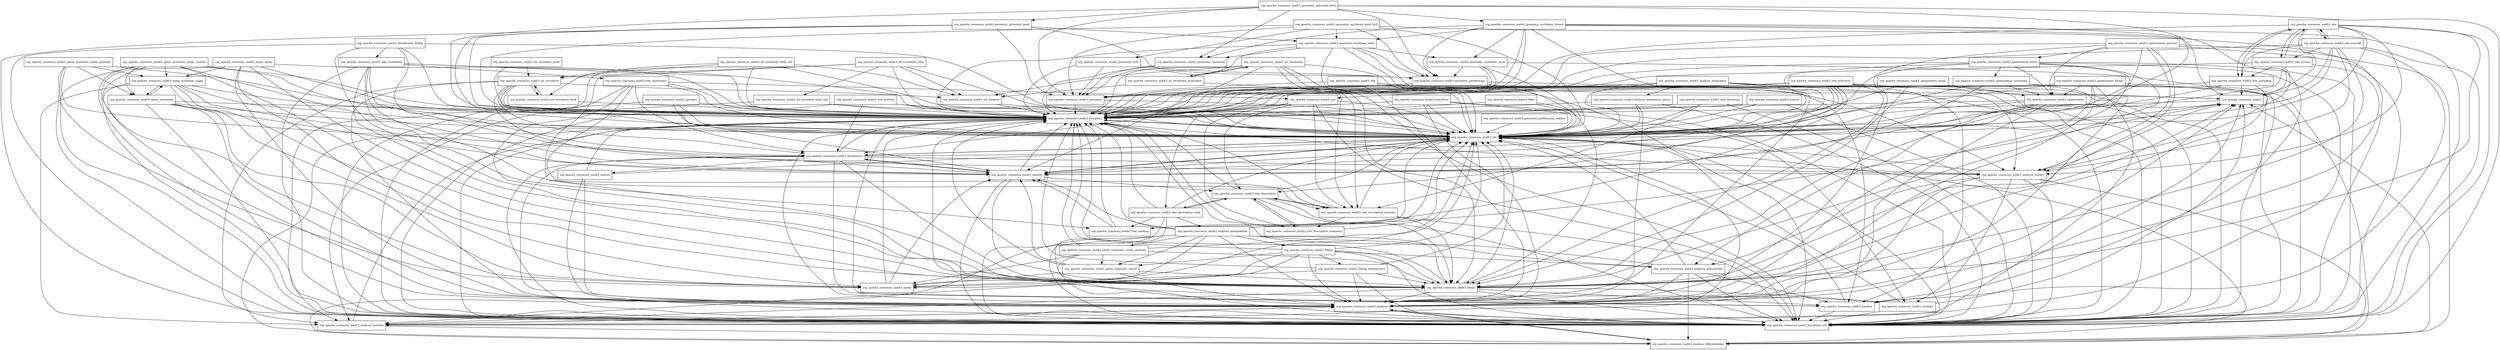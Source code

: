 digraph commons_math3_3_6_1_package_dependencies {
  node [shape = box, fontsize=10.0];
  org_apache_commons_math3 -> org_apache_commons_math3_exception;
  org_apache_commons_math3_analysis -> org_apache_commons_math3;
  org_apache_commons_math3_analysis -> org_apache_commons_math3_analysis_differentiation;
  org_apache_commons_math3_analysis -> org_apache_commons_math3_analysis_function;
  org_apache_commons_math3_analysis -> org_apache_commons_math3_exception;
  org_apache_commons_math3_analysis -> org_apache_commons_math3_exception_util;
  org_apache_commons_math3_analysis_differentiation -> org_apache_commons_math3;
  org_apache_commons_math3_analysis_differentiation -> org_apache_commons_math3_analysis;
  org_apache_commons_math3_analysis_differentiation -> org_apache_commons_math3_exception;
  org_apache_commons_math3_analysis_differentiation -> org_apache_commons_math3_util;
  org_apache_commons_math3_analysis_function -> org_apache_commons_math3_analysis;
  org_apache_commons_math3_analysis_function -> org_apache_commons_math3_analysis_differentiation;
  org_apache_commons_math3_analysis_function -> org_apache_commons_math3_exception;
  org_apache_commons_math3_analysis_function -> org_apache_commons_math3_util;
  org_apache_commons_math3_analysis_integration -> org_apache_commons_math3_analysis;
  org_apache_commons_math3_analysis_integration -> org_apache_commons_math3_analysis_integration_gauss;
  org_apache_commons_math3_analysis_integration -> org_apache_commons_math3_analysis_solvers;
  org_apache_commons_math3_analysis_integration -> org_apache_commons_math3_exception;
  org_apache_commons_math3_analysis_integration -> org_apache_commons_math3_exception_util;
  org_apache_commons_math3_analysis_integration -> org_apache_commons_math3_util;
  org_apache_commons_math3_analysis_integration_gauss -> org_apache_commons_math3_analysis;
  org_apache_commons_math3_analysis_integration_gauss -> org_apache_commons_math3_exception;
  org_apache_commons_math3_analysis_integration_gauss -> org_apache_commons_math3_exception_util;
  org_apache_commons_math3_analysis_integration_gauss -> org_apache_commons_math3_util;
  org_apache_commons_math3_analysis_interpolation -> org_apache_commons_math3;
  org_apache_commons_math3_analysis_interpolation -> org_apache_commons_math3_analysis;
  org_apache_commons_math3_analysis_interpolation -> org_apache_commons_math3_analysis_differentiation;
  org_apache_commons_math3_analysis_interpolation -> org_apache_commons_math3_analysis_polynomials;
  org_apache_commons_math3_analysis_interpolation -> org_apache_commons_math3_exception;
  org_apache_commons_math3_analysis_interpolation -> org_apache_commons_math3_exception_util;
  org_apache_commons_math3_analysis_interpolation -> org_apache_commons_math3_fitting;
  org_apache_commons_math3_analysis_interpolation -> org_apache_commons_math3_linear;
  org_apache_commons_math3_analysis_interpolation -> org_apache_commons_math3_optim;
  org_apache_commons_math3_analysis_interpolation -> org_apache_commons_math3_optim_nonlinear_vector;
  org_apache_commons_math3_analysis_interpolation -> org_apache_commons_math3_optim_nonlinear_vector_jacobian;
  org_apache_commons_math3_analysis_interpolation -> org_apache_commons_math3_random;
  org_apache_commons_math3_analysis_interpolation -> org_apache_commons_math3_util;
  org_apache_commons_math3_analysis_polynomials -> org_apache_commons_math3_analysis;
  org_apache_commons_math3_analysis_polynomials -> org_apache_commons_math3_analysis_differentiation;
  org_apache_commons_math3_analysis_polynomials -> org_apache_commons_math3_exception;
  org_apache_commons_math3_analysis_polynomials -> org_apache_commons_math3_exception_util;
  org_apache_commons_math3_analysis_polynomials -> org_apache_commons_math3_fraction;
  org_apache_commons_math3_analysis_polynomials -> org_apache_commons_math3_util;
  org_apache_commons_math3_analysis_solvers -> org_apache_commons_math3;
  org_apache_commons_math3_analysis_solvers -> org_apache_commons_math3_analysis;
  org_apache_commons_math3_analysis_solvers -> org_apache_commons_math3_analysis_differentiation;
  org_apache_commons_math3_analysis_solvers -> org_apache_commons_math3_analysis_polynomials;
  org_apache_commons_math3_analysis_solvers -> org_apache_commons_math3_complex;
  org_apache_commons_math3_analysis_solvers -> org_apache_commons_math3_exception;
  org_apache_commons_math3_analysis_solvers -> org_apache_commons_math3_exception_util;
  org_apache_commons_math3_analysis_solvers -> org_apache_commons_math3_util;
  org_apache_commons_math3_complex -> org_apache_commons_math3;
  org_apache_commons_math3_complex -> org_apache_commons_math3_exception;
  org_apache_commons_math3_complex -> org_apache_commons_math3_exception_util;
  org_apache_commons_math3_complex -> org_apache_commons_math3_util;
  org_apache_commons_math3_dfp -> org_apache_commons_math3;
  org_apache_commons_math3_dfp -> org_apache_commons_math3_analysis;
  org_apache_commons_math3_dfp -> org_apache_commons_math3_analysis_solvers;
  org_apache_commons_math3_dfp -> org_apache_commons_math3_exception;
  org_apache_commons_math3_dfp -> org_apache_commons_math3_util;
  org_apache_commons_math3_distribution -> org_apache_commons_math3;
  org_apache_commons_math3_distribution -> org_apache_commons_math3_analysis;
  org_apache_commons_math3_distribution -> org_apache_commons_math3_analysis_solvers;
  org_apache_commons_math3_distribution -> org_apache_commons_math3_exception;
  org_apache_commons_math3_distribution -> org_apache_commons_math3_exception_util;
  org_apache_commons_math3_distribution -> org_apache_commons_math3_fraction;
  org_apache_commons_math3_distribution -> org_apache_commons_math3_linear;
  org_apache_commons_math3_distribution -> org_apache_commons_math3_random;
  org_apache_commons_math3_distribution -> org_apache_commons_math3_special;
  org_apache_commons_math3_distribution -> org_apache_commons_math3_util;
  org_apache_commons_math3_distribution_fitting -> org_apache_commons_math3_distribution;
  org_apache_commons_math3_distribution_fitting -> org_apache_commons_math3_exception;
  org_apache_commons_math3_distribution_fitting -> org_apache_commons_math3_exception_util;
  org_apache_commons_math3_distribution_fitting -> org_apache_commons_math3_linear;
  org_apache_commons_math3_distribution_fitting -> org_apache_commons_math3_stat_correlation;
  org_apache_commons_math3_distribution_fitting -> org_apache_commons_math3_util;
  org_apache_commons_math3_exception -> org_apache_commons_math3_exception_util;
  org_apache_commons_math3_exception -> org_apache_commons_math3_util;
  org_apache_commons_math3_filter -> org_apache_commons_math3_exception;
  org_apache_commons_math3_filter -> org_apache_commons_math3_linear;
  org_apache_commons_math3_filter -> org_apache_commons_math3_util;
  org_apache_commons_math3_fitting -> org_apache_commons_math3_analysis;
  org_apache_commons_math3_fitting -> org_apache_commons_math3_analysis_function;
  org_apache_commons_math3_fitting -> org_apache_commons_math3_analysis_polynomials;
  org_apache_commons_math3_fitting -> org_apache_commons_math3_exception;
  org_apache_commons_math3_fitting -> org_apache_commons_math3_exception_util;
  org_apache_commons_math3_fitting -> org_apache_commons_math3_fitting_leastsquares;
  org_apache_commons_math3_fitting -> org_apache_commons_math3_linear;
  org_apache_commons_math3_fitting -> org_apache_commons_math3_optim;
  org_apache_commons_math3_fitting -> org_apache_commons_math3_optim_nonlinear_vector;
  org_apache_commons_math3_fitting -> org_apache_commons_math3_util;
  org_apache_commons_math3_fitting_leastsquares -> org_apache_commons_math3_analysis;
  org_apache_commons_math3_fitting_leastsquares -> org_apache_commons_math3_exception;
  org_apache_commons_math3_fitting_leastsquares -> org_apache_commons_math3_exception_util;
  org_apache_commons_math3_fitting_leastsquares -> org_apache_commons_math3_linear;
  org_apache_commons_math3_fitting_leastsquares -> org_apache_commons_math3_optim;
  org_apache_commons_math3_fitting_leastsquares -> org_apache_commons_math3_util;
  org_apache_commons_math3_fraction -> org_apache_commons_math3;
  org_apache_commons_math3_fraction -> org_apache_commons_math3_exception;
  org_apache_commons_math3_fraction -> org_apache_commons_math3_exception_util;
  org_apache_commons_math3_fraction -> org_apache_commons_math3_util;
  org_apache_commons_math3_genetics -> org_apache_commons_math3_exception;
  org_apache_commons_math3_genetics -> org_apache_commons_math3_exception_util;
  org_apache_commons_math3_genetics -> org_apache_commons_math3_random;
  org_apache_commons_math3_genetics -> org_apache_commons_math3_util;
  org_apache_commons_math3_geometry -> org_apache_commons_math3_exception;
  org_apache_commons_math3_geometry -> org_apache_commons_math3_util;
  org_apache_commons_math3_geometry_enclosing -> org_apache_commons_math3_exception;
  org_apache_commons_math3_geometry_enclosing -> org_apache_commons_math3_geometry;
  org_apache_commons_math3_geometry_euclidean_oned -> org_apache_commons_math3_exception;
  org_apache_commons_math3_geometry_euclidean_oned -> org_apache_commons_math3_exception_util;
  org_apache_commons_math3_geometry_euclidean_oned -> org_apache_commons_math3_geometry;
  org_apache_commons_math3_geometry_euclidean_oned -> org_apache_commons_math3_geometry_partitioning;
  org_apache_commons_math3_geometry_euclidean_oned -> org_apache_commons_math3_util;
  org_apache_commons_math3_geometry_euclidean_threed -> org_apache_commons_math3;
  org_apache_commons_math3_geometry_euclidean_threed -> org_apache_commons_math3_exception;
  org_apache_commons_math3_geometry_euclidean_threed -> org_apache_commons_math3_exception_util;
  org_apache_commons_math3_geometry_euclidean_threed -> org_apache_commons_math3_fraction;
  org_apache_commons_math3_geometry_euclidean_threed -> org_apache_commons_math3_geometry;
  org_apache_commons_math3_geometry_euclidean_threed -> org_apache_commons_math3_geometry_enclosing;
  org_apache_commons_math3_geometry_euclidean_threed -> org_apache_commons_math3_geometry_euclidean_oned;
  org_apache_commons_math3_geometry_euclidean_threed -> org_apache_commons_math3_geometry_euclidean_twod;
  org_apache_commons_math3_geometry_euclidean_threed -> org_apache_commons_math3_geometry_partitioning;
  org_apache_commons_math3_geometry_euclidean_threed -> org_apache_commons_math3_util;
  org_apache_commons_math3_geometry_euclidean_twod -> org_apache_commons_math3_exception;
  org_apache_commons_math3_geometry_euclidean_twod -> org_apache_commons_math3_exception_util;
  org_apache_commons_math3_geometry_euclidean_twod -> org_apache_commons_math3_fraction;
  org_apache_commons_math3_geometry_euclidean_twod -> org_apache_commons_math3_geometry;
  org_apache_commons_math3_geometry_euclidean_twod -> org_apache_commons_math3_geometry_enclosing;
  org_apache_commons_math3_geometry_euclidean_twod -> org_apache_commons_math3_geometry_euclidean_oned;
  org_apache_commons_math3_geometry_euclidean_twod -> org_apache_commons_math3_geometry_partitioning;
  org_apache_commons_math3_geometry_euclidean_twod -> org_apache_commons_math3_util;
  org_apache_commons_math3_geometry_euclidean_twod_hull -> org_apache_commons_math3_exception;
  org_apache_commons_math3_geometry_euclidean_twod_hull -> org_apache_commons_math3_exception_util;
  org_apache_commons_math3_geometry_euclidean_twod_hull -> org_apache_commons_math3_geometry;
  org_apache_commons_math3_geometry_euclidean_twod_hull -> org_apache_commons_math3_geometry_euclidean_twod;
  org_apache_commons_math3_geometry_euclidean_twod_hull -> org_apache_commons_math3_geometry_hull;
  org_apache_commons_math3_geometry_euclidean_twod_hull -> org_apache_commons_math3_geometry_partitioning;
  org_apache_commons_math3_geometry_euclidean_twod_hull -> org_apache_commons_math3_util;
  org_apache_commons_math3_geometry_hull -> org_apache_commons_math3_exception;
  org_apache_commons_math3_geometry_hull -> org_apache_commons_math3_geometry;
  org_apache_commons_math3_geometry_hull -> org_apache_commons_math3_geometry_partitioning;
  org_apache_commons_math3_geometry_partitioning -> org_apache_commons_math3_exception;
  org_apache_commons_math3_geometry_partitioning -> org_apache_commons_math3_exception_util;
  org_apache_commons_math3_geometry_partitioning -> org_apache_commons_math3_geometry;
  org_apache_commons_math3_geometry_partitioning -> org_apache_commons_math3_util;
  org_apache_commons_math3_geometry_partitioning_utilities -> org_apache_commons_math3_util;
  org_apache_commons_math3_geometry_spherical_oned -> org_apache_commons_math3_exception;
  org_apache_commons_math3_geometry_spherical_oned -> org_apache_commons_math3_exception_util;
  org_apache_commons_math3_geometry_spherical_oned -> org_apache_commons_math3_geometry;
  org_apache_commons_math3_geometry_spherical_oned -> org_apache_commons_math3_geometry_euclidean_twod;
  org_apache_commons_math3_geometry_spherical_oned -> org_apache_commons_math3_geometry_partitioning;
  org_apache_commons_math3_geometry_spherical_oned -> org_apache_commons_math3_util;
  org_apache_commons_math3_geometry_spherical_twod -> org_apache_commons_math3_exception;
  org_apache_commons_math3_geometry_spherical_twod -> org_apache_commons_math3_exception_util;
  org_apache_commons_math3_geometry_spherical_twod -> org_apache_commons_math3_geometry;
  org_apache_commons_math3_geometry_spherical_twod -> org_apache_commons_math3_geometry_enclosing;
  org_apache_commons_math3_geometry_spherical_twod -> org_apache_commons_math3_geometry_euclidean_threed;
  org_apache_commons_math3_geometry_spherical_twod -> org_apache_commons_math3_geometry_partitioning;
  org_apache_commons_math3_geometry_spherical_twod -> org_apache_commons_math3_geometry_spherical_oned;
  org_apache_commons_math3_geometry_spherical_twod -> org_apache_commons_math3_util;
  org_apache_commons_math3_linear -> org_apache_commons_math3;
  org_apache_commons_math3_linear -> org_apache_commons_math3_analysis;
  org_apache_commons_math3_linear -> org_apache_commons_math3_analysis_function;
  org_apache_commons_math3_linear -> org_apache_commons_math3_complex;
  org_apache_commons_math3_linear -> org_apache_commons_math3_exception;
  org_apache_commons_math3_linear -> org_apache_commons_math3_exception_util;
  org_apache_commons_math3_linear -> org_apache_commons_math3_fraction;
  org_apache_commons_math3_linear -> org_apache_commons_math3_util;
  org_apache_commons_math3_ml_clustering -> org_apache_commons_math3_exception;
  org_apache_commons_math3_ml_clustering -> org_apache_commons_math3_exception_util;
  org_apache_commons_math3_ml_clustering -> org_apache_commons_math3_linear;
  org_apache_commons_math3_ml_clustering -> org_apache_commons_math3_ml_clustering_evaluation;
  org_apache_commons_math3_ml_clustering -> org_apache_commons_math3_ml_distance;
  org_apache_commons_math3_ml_clustering -> org_apache_commons_math3_random;
  org_apache_commons_math3_ml_clustering -> org_apache_commons_math3_stat_descriptive_moment;
  org_apache_commons_math3_ml_clustering -> org_apache_commons_math3_util;
  org_apache_commons_math3_ml_clustering_evaluation -> org_apache_commons_math3_ml_clustering;
  org_apache_commons_math3_ml_clustering_evaluation -> org_apache_commons_math3_ml_distance;
  org_apache_commons_math3_ml_clustering_evaluation -> org_apache_commons_math3_stat_descriptive_moment;
  org_apache_commons_math3_ml_distance -> org_apache_commons_math3_exception;
  org_apache_commons_math3_ml_distance -> org_apache_commons_math3_util;
  org_apache_commons_math3_ml_neuralnet -> org_apache_commons_math3_analysis;
  org_apache_commons_math3_ml_neuralnet -> org_apache_commons_math3_analysis_function;
  org_apache_commons_math3_ml_neuralnet -> org_apache_commons_math3_distribution;
  org_apache_commons_math3_ml_neuralnet -> org_apache_commons_math3_exception;
  org_apache_commons_math3_ml_neuralnet -> org_apache_commons_math3_ml_distance;
  org_apache_commons_math3_ml_neuralnet -> org_apache_commons_math3_ml_neuralnet_twod;
  org_apache_commons_math3_ml_neuralnet -> org_apache_commons_math3_random;
  org_apache_commons_math3_ml_neuralnet -> org_apache_commons_math3_util;
  org_apache_commons_math3_ml_neuralnet_oned -> org_apache_commons_math3_exception;
  org_apache_commons_math3_ml_neuralnet_oned -> org_apache_commons_math3_ml_neuralnet;
  org_apache_commons_math3_ml_neuralnet_sofm -> org_apache_commons_math3_analysis_function;
  org_apache_commons_math3_ml_neuralnet_sofm -> org_apache_commons_math3_exception;
  org_apache_commons_math3_ml_neuralnet_sofm -> org_apache_commons_math3_linear;
  org_apache_commons_math3_ml_neuralnet_sofm -> org_apache_commons_math3_ml_distance;
  org_apache_commons_math3_ml_neuralnet_sofm -> org_apache_commons_math3_ml_neuralnet;
  org_apache_commons_math3_ml_neuralnet_sofm -> org_apache_commons_math3_ml_neuralnet_sofm_util;
  org_apache_commons_math3_ml_neuralnet_sofm -> org_apache_commons_math3_util;
  org_apache_commons_math3_ml_neuralnet_sofm_util -> org_apache_commons_math3_analysis_function;
  org_apache_commons_math3_ml_neuralnet_sofm_util -> org_apache_commons_math3_exception;
  org_apache_commons_math3_ml_neuralnet_sofm_util -> org_apache_commons_math3_util;
  org_apache_commons_math3_ml_neuralnet_twod -> org_apache_commons_math3_exception;
  org_apache_commons_math3_ml_neuralnet_twod -> org_apache_commons_math3_ml_neuralnet;
  org_apache_commons_math3_ml_neuralnet_twod_util -> org_apache_commons_math3_exception;
  org_apache_commons_math3_ml_neuralnet_twod_util -> org_apache_commons_math3_ml_distance;
  org_apache_commons_math3_ml_neuralnet_twod_util -> org_apache_commons_math3_ml_neuralnet;
  org_apache_commons_math3_ml_neuralnet_twod_util -> org_apache_commons_math3_ml_neuralnet_twod;
  org_apache_commons_math3_ml_neuralnet_twod_util -> org_apache_commons_math3_util;
  org_apache_commons_math3_ode -> org_apache_commons_math3;
  org_apache_commons_math3_ode -> org_apache_commons_math3_analysis_solvers;
  org_apache_commons_math3_ode -> org_apache_commons_math3_exception;
  org_apache_commons_math3_ode -> org_apache_commons_math3_exception_util;
  org_apache_commons_math3_ode -> org_apache_commons_math3_linear;
  org_apache_commons_math3_ode -> org_apache_commons_math3_ode_events;
  org_apache_commons_math3_ode -> org_apache_commons_math3_ode_nonstiff;
  org_apache_commons_math3_ode -> org_apache_commons_math3_ode_sampling;
  org_apache_commons_math3_ode -> org_apache_commons_math3_util;
  org_apache_commons_math3_ode_events -> org_apache_commons_math3;
  org_apache_commons_math3_ode_events -> org_apache_commons_math3_analysis;
  org_apache_commons_math3_ode_events -> org_apache_commons_math3_analysis_solvers;
  org_apache_commons_math3_ode_events -> org_apache_commons_math3_exception;
  org_apache_commons_math3_ode_events -> org_apache_commons_math3_ode;
  org_apache_commons_math3_ode_events -> org_apache_commons_math3_ode_sampling;
  org_apache_commons_math3_ode_events -> org_apache_commons_math3_util;
  org_apache_commons_math3_ode_nonstiff -> org_apache_commons_math3;
  org_apache_commons_math3_ode_nonstiff -> org_apache_commons_math3_analysis_solvers;
  org_apache_commons_math3_ode_nonstiff -> org_apache_commons_math3_exception;
  org_apache_commons_math3_ode_nonstiff -> org_apache_commons_math3_exception_util;
  org_apache_commons_math3_ode_nonstiff -> org_apache_commons_math3_fraction;
  org_apache_commons_math3_ode_nonstiff -> org_apache_commons_math3_linear;
  org_apache_commons_math3_ode_nonstiff -> org_apache_commons_math3_ode;
  org_apache_commons_math3_ode_nonstiff -> org_apache_commons_math3_ode_events;
  org_apache_commons_math3_ode_nonstiff -> org_apache_commons_math3_ode_sampling;
  org_apache_commons_math3_ode_nonstiff -> org_apache_commons_math3_util;
  org_apache_commons_math3_ode_sampling -> org_apache_commons_math3;
  org_apache_commons_math3_ode_sampling -> org_apache_commons_math3_exception;
  org_apache_commons_math3_ode_sampling -> org_apache_commons_math3_linear;
  org_apache_commons_math3_ode_sampling -> org_apache_commons_math3_ode;
  org_apache_commons_math3_ode_sampling -> org_apache_commons_math3_util;
  org_apache_commons_math3_optim -> org_apache_commons_math3_exception;
  org_apache_commons_math3_optim -> org_apache_commons_math3_random;
  org_apache_commons_math3_optim -> org_apache_commons_math3_util;
  org_apache_commons_math3_optim_linear -> org_apache_commons_math3_analysis;
  org_apache_commons_math3_optim_linear -> org_apache_commons_math3_exception;
  org_apache_commons_math3_optim_linear -> org_apache_commons_math3_exception_util;
  org_apache_commons_math3_optim_linear -> org_apache_commons_math3_linear;
  org_apache_commons_math3_optim_linear -> org_apache_commons_math3_optim;
  org_apache_commons_math3_optim_linear -> org_apache_commons_math3_optim_nonlinear_scalar;
  org_apache_commons_math3_optim_linear -> org_apache_commons_math3_util;
  org_apache_commons_math3_optim_nonlinear_scalar -> org_apache_commons_math3_analysis;
  org_apache_commons_math3_optim_nonlinear_scalar -> org_apache_commons_math3_analysis_function;
  org_apache_commons_math3_optim_nonlinear_scalar -> org_apache_commons_math3_exception;
  org_apache_commons_math3_optim_nonlinear_scalar -> org_apache_commons_math3_linear;
  org_apache_commons_math3_optim_nonlinear_scalar -> org_apache_commons_math3_optim;
  org_apache_commons_math3_optim_nonlinear_scalar -> org_apache_commons_math3_optim_univariate;
  org_apache_commons_math3_optim_nonlinear_scalar -> org_apache_commons_math3_random;
  org_apache_commons_math3_optim_nonlinear_scalar -> org_apache_commons_math3_util;
  org_apache_commons_math3_optim_nonlinear_scalar_gradient -> org_apache_commons_math3_analysis_solvers;
  org_apache_commons_math3_optim_nonlinear_scalar_gradient -> org_apache_commons_math3_exception;
  org_apache_commons_math3_optim_nonlinear_scalar_gradient -> org_apache_commons_math3_exception_util;
  org_apache_commons_math3_optim_nonlinear_scalar_gradient -> org_apache_commons_math3_optim;
  org_apache_commons_math3_optim_nonlinear_scalar_gradient -> org_apache_commons_math3_optim_nonlinear_scalar;
  org_apache_commons_math3_optim_nonlinear_scalar_gradient -> org_apache_commons_math3_optim_univariate;
  org_apache_commons_math3_optim_nonlinear_scalar_noderiv -> org_apache_commons_math3_analysis;
  org_apache_commons_math3_optim_nonlinear_scalar_noderiv -> org_apache_commons_math3_exception;
  org_apache_commons_math3_optim_nonlinear_scalar_noderiv -> org_apache_commons_math3_exception_util;
  org_apache_commons_math3_optim_nonlinear_scalar_noderiv -> org_apache_commons_math3_linear;
  org_apache_commons_math3_optim_nonlinear_scalar_noderiv -> org_apache_commons_math3_optim;
  org_apache_commons_math3_optim_nonlinear_scalar_noderiv -> org_apache_commons_math3_optim_nonlinear_scalar;
  org_apache_commons_math3_optim_nonlinear_scalar_noderiv -> org_apache_commons_math3_optim_univariate;
  org_apache_commons_math3_optim_nonlinear_scalar_noderiv -> org_apache_commons_math3_random;
  org_apache_commons_math3_optim_nonlinear_scalar_noderiv -> org_apache_commons_math3_util;
  org_apache_commons_math3_optim_nonlinear_vector -> org_apache_commons_math3_analysis;
  org_apache_commons_math3_optim_nonlinear_vector -> org_apache_commons_math3_exception;
  org_apache_commons_math3_optim_nonlinear_vector -> org_apache_commons_math3_linear;
  org_apache_commons_math3_optim_nonlinear_vector -> org_apache_commons_math3_optim;
  org_apache_commons_math3_optim_nonlinear_vector -> org_apache_commons_math3_random;
  org_apache_commons_math3_optim_nonlinear_vector_jacobian -> org_apache_commons_math3_exception;
  org_apache_commons_math3_optim_nonlinear_vector_jacobian -> org_apache_commons_math3_exception_util;
  org_apache_commons_math3_optim_nonlinear_vector_jacobian -> org_apache_commons_math3_linear;
  org_apache_commons_math3_optim_nonlinear_vector_jacobian -> org_apache_commons_math3_optim;
  org_apache_commons_math3_optim_nonlinear_vector_jacobian -> org_apache_commons_math3_optim_nonlinear_vector;
  org_apache_commons_math3_optim_nonlinear_vector_jacobian -> org_apache_commons_math3_util;
  org_apache_commons_math3_optim_univariate -> org_apache_commons_math3_analysis;
  org_apache_commons_math3_optim_univariate -> org_apache_commons_math3_exception;
  org_apache_commons_math3_optim_univariate -> org_apache_commons_math3_exception_util;
  org_apache_commons_math3_optim_univariate -> org_apache_commons_math3_optim;
  org_apache_commons_math3_optim_univariate -> org_apache_commons_math3_optim_nonlinear_scalar;
  org_apache_commons_math3_optim_univariate -> org_apache_commons_math3_random;
  org_apache_commons_math3_optim_univariate -> org_apache_commons_math3_util;
  org_apache_commons_math3_optimization -> org_apache_commons_math3_analysis;
  org_apache_commons_math3_optimization -> org_apache_commons_math3_exception;
  org_apache_commons_math3_optimization -> org_apache_commons_math3_exception_util;
  org_apache_commons_math3_optimization -> org_apache_commons_math3_linear;
  org_apache_commons_math3_optimization -> org_apache_commons_math3_random;
  org_apache_commons_math3_optimization -> org_apache_commons_math3_util;
  org_apache_commons_math3_optimization_direct -> org_apache_commons_math3_analysis;
  org_apache_commons_math3_optimization_direct -> org_apache_commons_math3_analysis_function;
  org_apache_commons_math3_optimization_direct -> org_apache_commons_math3_exception;
  org_apache_commons_math3_optimization_direct -> org_apache_commons_math3_exception_util;
  org_apache_commons_math3_optimization_direct -> org_apache_commons_math3_linear;
  org_apache_commons_math3_optimization_direct -> org_apache_commons_math3_optimization;
  org_apache_commons_math3_optimization_direct -> org_apache_commons_math3_optimization_univariate;
  org_apache_commons_math3_optimization_direct -> org_apache_commons_math3_random;
  org_apache_commons_math3_optimization_direct -> org_apache_commons_math3_util;
  org_apache_commons_math3_optimization_fitting -> org_apache_commons_math3_analysis;
  org_apache_commons_math3_optimization_fitting -> org_apache_commons_math3_analysis_differentiation;
  org_apache_commons_math3_optimization_fitting -> org_apache_commons_math3_analysis_function;
  org_apache_commons_math3_optimization_fitting -> org_apache_commons_math3_analysis_polynomials;
  org_apache_commons_math3_optimization_fitting -> org_apache_commons_math3_exception;
  org_apache_commons_math3_optimization_fitting -> org_apache_commons_math3_exception_util;
  org_apache_commons_math3_optimization_fitting -> org_apache_commons_math3_optimization;
  org_apache_commons_math3_optimization_fitting -> org_apache_commons_math3_util;
  org_apache_commons_math3_optimization_general -> org_apache_commons_math3_analysis;
  org_apache_commons_math3_optimization_general -> org_apache_commons_math3_analysis_differentiation;
  org_apache_commons_math3_optimization_general -> org_apache_commons_math3_analysis_solvers;
  org_apache_commons_math3_optimization_general -> org_apache_commons_math3_exception;
  org_apache_commons_math3_optimization_general -> org_apache_commons_math3_exception_util;
  org_apache_commons_math3_optimization_general -> org_apache_commons_math3_linear;
  org_apache_commons_math3_optimization_general -> org_apache_commons_math3_optimization;
  org_apache_commons_math3_optimization_general -> org_apache_commons_math3_optimization_direct;
  org_apache_commons_math3_optimization_general -> org_apache_commons_math3_util;
  org_apache_commons_math3_optimization_linear -> org_apache_commons_math3_exception;
  org_apache_commons_math3_optimization_linear -> org_apache_commons_math3_exception_util;
  org_apache_commons_math3_optimization_linear -> org_apache_commons_math3_linear;
  org_apache_commons_math3_optimization_linear -> org_apache_commons_math3_optimization;
  org_apache_commons_math3_optimization_linear -> org_apache_commons_math3_util;
  org_apache_commons_math3_optimization_univariate -> org_apache_commons_math3_analysis;
  org_apache_commons_math3_optimization_univariate -> org_apache_commons_math3_exception;
  org_apache_commons_math3_optimization_univariate -> org_apache_commons_math3_exception_util;
  org_apache_commons_math3_optimization_univariate -> org_apache_commons_math3_optimization;
  org_apache_commons_math3_optimization_univariate -> org_apache_commons_math3_random;
  org_apache_commons_math3_optimization_univariate -> org_apache_commons_math3_util;
  org_apache_commons_math3_primes -> org_apache_commons_math3_exception;
  org_apache_commons_math3_primes -> org_apache_commons_math3_exception_util;
  org_apache_commons_math3_primes -> org_apache_commons_math3_util;
  org_apache_commons_math3_random -> org_apache_commons_math3_distribution;
  org_apache_commons_math3_random -> org_apache_commons_math3_exception;
  org_apache_commons_math3_random -> org_apache_commons_math3_exception_util;
  org_apache_commons_math3_random -> org_apache_commons_math3_linear;
  org_apache_commons_math3_random -> org_apache_commons_math3_stat_descriptive;
  org_apache_commons_math3_random -> org_apache_commons_math3_util;
  org_apache_commons_math3_special -> org_apache_commons_math3_analysis;
  org_apache_commons_math3_special -> org_apache_commons_math3_exception;
  org_apache_commons_math3_special -> org_apache_commons_math3_exception_util;
  org_apache_commons_math3_special -> org_apache_commons_math3_util;
  org_apache_commons_math3_stat -> org_apache_commons_math3_exception;
  org_apache_commons_math3_stat -> org_apache_commons_math3_exception_util;
  org_apache_commons_math3_stat -> org_apache_commons_math3_stat_descriptive;
  org_apache_commons_math3_stat -> org_apache_commons_math3_stat_descriptive_moment;
  org_apache_commons_math3_stat -> org_apache_commons_math3_stat_descriptive_rank;
  org_apache_commons_math3_stat -> org_apache_commons_math3_stat_descriptive_summary;
  org_apache_commons_math3_stat -> org_apache_commons_math3_util;
  org_apache_commons_math3_stat_clustering -> org_apache_commons_math3_exception;
  org_apache_commons_math3_stat_clustering -> org_apache_commons_math3_exception_util;
  org_apache_commons_math3_stat_clustering -> org_apache_commons_math3_stat_descriptive_moment;
  org_apache_commons_math3_stat_clustering -> org_apache_commons_math3_util;
  org_apache_commons_math3_stat_correlation -> org_apache_commons_math3_distribution;
  org_apache_commons_math3_stat_correlation -> org_apache_commons_math3_exception;
  org_apache_commons_math3_stat_correlation -> org_apache_commons_math3_exception_util;
  org_apache_commons_math3_stat_correlation -> org_apache_commons_math3_linear;
  org_apache_commons_math3_stat_correlation -> org_apache_commons_math3_stat_descriptive_moment;
  org_apache_commons_math3_stat_correlation -> org_apache_commons_math3_stat_ranking;
  org_apache_commons_math3_stat_correlation -> org_apache_commons_math3_stat_regression;
  org_apache_commons_math3_stat_correlation -> org_apache_commons_math3_util;
  org_apache_commons_math3_stat_descriptive -> org_apache_commons_math3_exception;
  org_apache_commons_math3_stat_descriptive -> org_apache_commons_math3_exception_util;
  org_apache_commons_math3_stat_descriptive -> org_apache_commons_math3_linear;
  org_apache_commons_math3_stat_descriptive -> org_apache_commons_math3_stat_descriptive_moment;
  org_apache_commons_math3_stat_descriptive -> org_apache_commons_math3_stat_descriptive_rank;
  org_apache_commons_math3_stat_descriptive -> org_apache_commons_math3_stat_descriptive_summary;
  org_apache_commons_math3_stat_descriptive -> org_apache_commons_math3_util;
  org_apache_commons_math3_stat_descriptive_moment -> org_apache_commons_math3_exception;
  org_apache_commons_math3_stat_descriptive_moment -> org_apache_commons_math3_exception_util;
  org_apache_commons_math3_stat_descriptive_moment -> org_apache_commons_math3_linear;
  org_apache_commons_math3_stat_descriptive_moment -> org_apache_commons_math3_stat_descriptive;
  org_apache_commons_math3_stat_descriptive_moment -> org_apache_commons_math3_stat_descriptive_summary;
  org_apache_commons_math3_stat_descriptive_moment -> org_apache_commons_math3_util;
  org_apache_commons_math3_stat_descriptive_rank -> org_apache_commons_math3_analysis;
  org_apache_commons_math3_stat_descriptive_rank -> org_apache_commons_math3_analysis_interpolation;
  org_apache_commons_math3_stat_descriptive_rank -> org_apache_commons_math3_exception;
  org_apache_commons_math3_stat_descriptive_rank -> org_apache_commons_math3_exception_util;
  org_apache_commons_math3_stat_descriptive_rank -> org_apache_commons_math3_stat_descriptive;
  org_apache_commons_math3_stat_descriptive_rank -> org_apache_commons_math3_stat_ranking;
  org_apache_commons_math3_stat_descriptive_rank -> org_apache_commons_math3_util;
  org_apache_commons_math3_stat_descriptive_summary -> org_apache_commons_math3_exception;
  org_apache_commons_math3_stat_descriptive_summary -> org_apache_commons_math3_stat_descriptive;
  org_apache_commons_math3_stat_descriptive_summary -> org_apache_commons_math3_util;
  org_apache_commons_math3_stat_inference -> org_apache_commons_math3;
  org_apache_commons_math3_stat_inference -> org_apache_commons_math3_distribution;
  org_apache_commons_math3_stat_inference -> org_apache_commons_math3_exception;
  org_apache_commons_math3_stat_inference -> org_apache_commons_math3_exception_util;
  org_apache_commons_math3_stat_inference -> org_apache_commons_math3_fraction;
  org_apache_commons_math3_stat_inference -> org_apache_commons_math3_linear;
  org_apache_commons_math3_stat_inference -> org_apache_commons_math3_random;
  org_apache_commons_math3_stat_inference -> org_apache_commons_math3_stat;
  org_apache_commons_math3_stat_inference -> org_apache_commons_math3_stat_descriptive;
  org_apache_commons_math3_stat_inference -> org_apache_commons_math3_stat_ranking;
  org_apache_commons_math3_stat_inference -> org_apache_commons_math3_util;
  org_apache_commons_math3_stat_interval -> org_apache_commons_math3_distribution;
  org_apache_commons_math3_stat_interval -> org_apache_commons_math3_exception;
  org_apache_commons_math3_stat_interval -> org_apache_commons_math3_exception_util;
  org_apache_commons_math3_stat_interval -> org_apache_commons_math3_util;
  org_apache_commons_math3_stat_ranking -> org_apache_commons_math3_exception;
  org_apache_commons_math3_stat_ranking -> org_apache_commons_math3_random;
  org_apache_commons_math3_stat_ranking -> org_apache_commons_math3_util;
  org_apache_commons_math3_stat_regression -> org_apache_commons_math3_distribution;
  org_apache_commons_math3_stat_regression -> org_apache_commons_math3_exception;
  org_apache_commons_math3_stat_regression -> org_apache_commons_math3_exception_util;
  org_apache_commons_math3_stat_regression -> org_apache_commons_math3_linear;
  org_apache_commons_math3_stat_regression -> org_apache_commons_math3_stat;
  org_apache_commons_math3_stat_regression -> org_apache_commons_math3_stat_descriptive_moment;
  org_apache_commons_math3_stat_regression -> org_apache_commons_math3_util;
  org_apache_commons_math3_transform -> org_apache_commons_math3_analysis;
  org_apache_commons_math3_transform -> org_apache_commons_math3_complex;
  org_apache_commons_math3_transform -> org_apache_commons_math3_exception;
  org_apache_commons_math3_transform -> org_apache_commons_math3_exception_util;
  org_apache_commons_math3_transform -> org_apache_commons_math3_util;
  org_apache_commons_math3_util -> org_apache_commons_math3;
  org_apache_commons_math3_util -> org_apache_commons_math3_distribution;
  org_apache_commons_math3_util -> org_apache_commons_math3_exception;
  org_apache_commons_math3_util -> org_apache_commons_math3_exception_util;
  org_apache_commons_math3_util -> org_apache_commons_math3_random;
}
